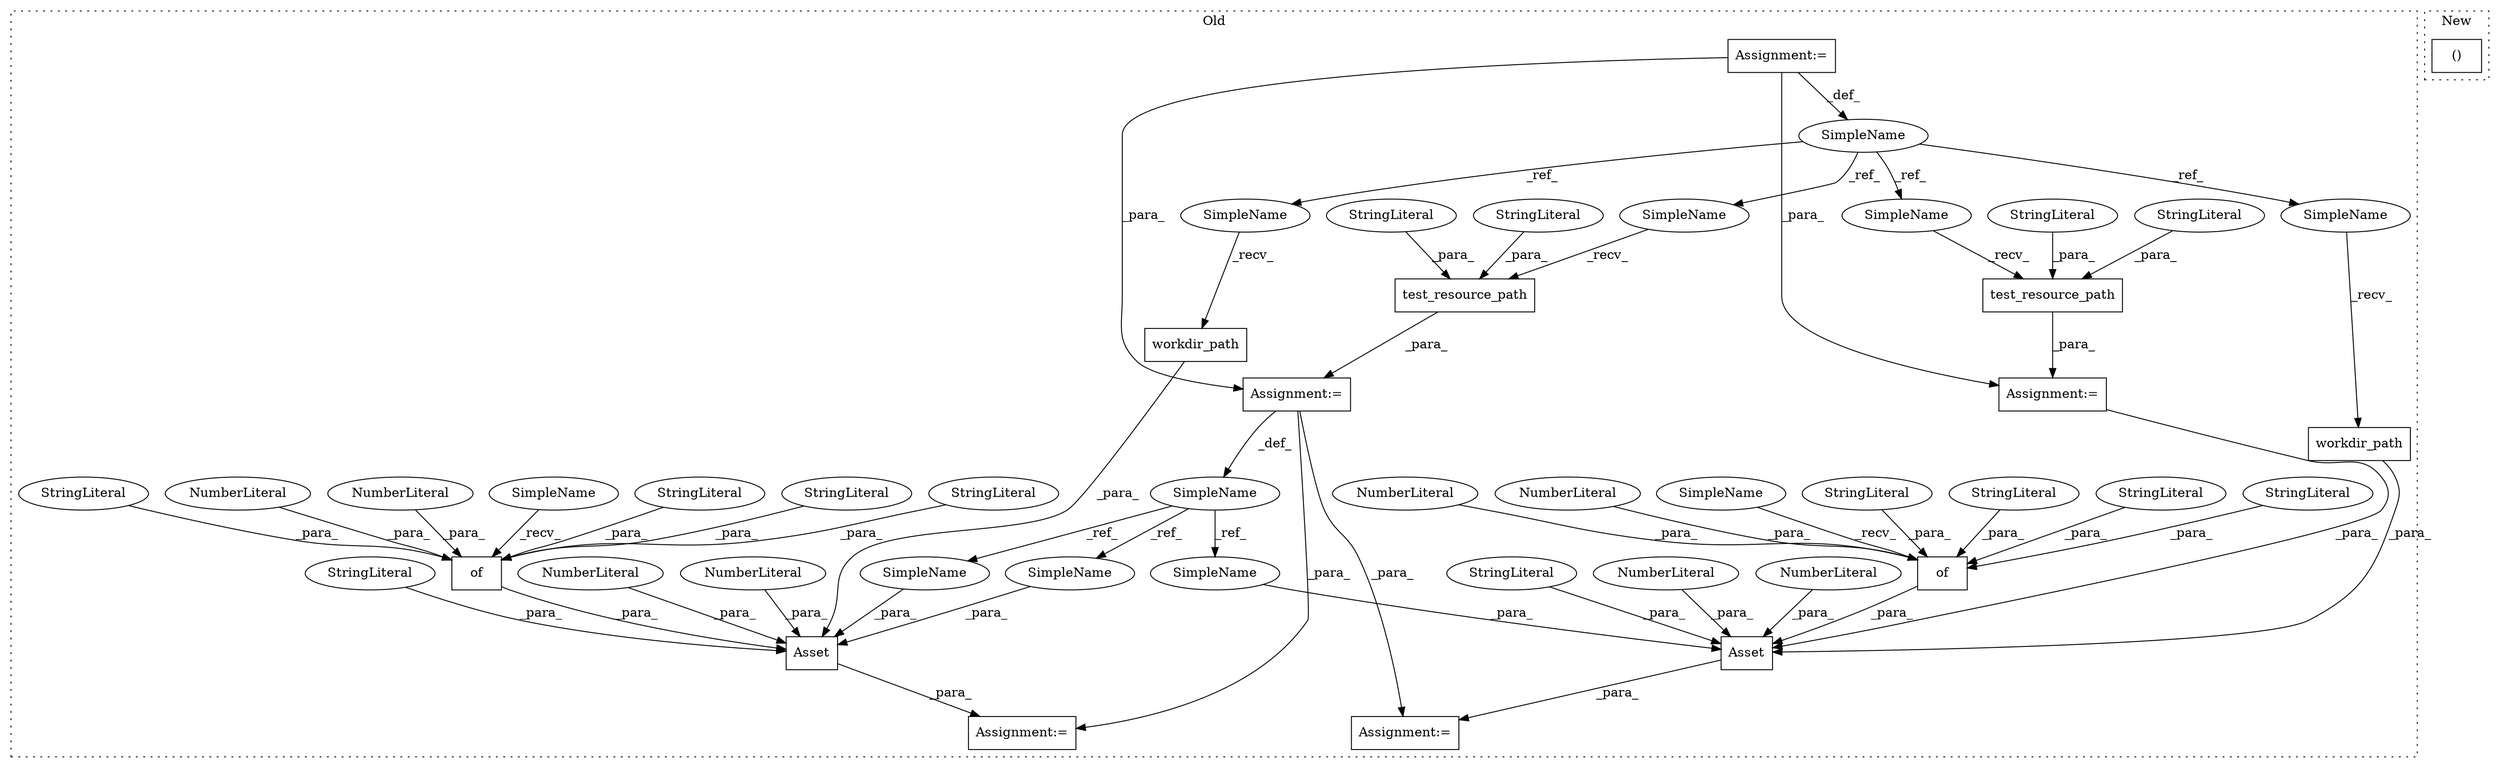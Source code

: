 digraph G {
subgraph cluster0 {
1 [label="workdir_path" a="32" s="7627" l="14" shape="box"];
3 [label="Asset" a="32" s="7599,7717" l="6,1" shape="box"];
4 [label="NumberLiteral" a="34" s="7612" l="1" shape="ellipse"];
5 [label="NumberLiteral" a="34" s="7614" l="1" shape="ellipse"];
6 [label="SimpleName" a="42" s="7275" l="8" shape="ellipse"];
7 [label="Asset" a="32" s="7459,7577" l="6,1" shape="box"];
8 [label="NumberLiteral" a="34" s="7472" l="1" shape="ellipse"];
9 [label="NumberLiteral" a="34" s="7474" l="1" shape="ellipse"];
10 [label="of" a="32" s="7524,7576" l="3,1" shape="box"];
11 [label="NumberLiteral" a="34" s="7535" l="3" shape="ellipse"];
12 [label="NumberLiteral" a="34" s="7548" l="3" shape="ellipse"];
13 [label="of" a="32" s="7664,7716" l="3,1" shape="box"];
14 [label="NumberLiteral" a="34" s="7675" l="3" shape="ellipse"];
15 [label="NumberLiteral" a="34" s="7688" l="3" shape="ellipse"];
16 [label="test_resource_path" a="32" s="7295,7357" l="19,1" shape="box"];
17 [label="SimpleName" a="42" s="7259" l="10" shape="ellipse"];
18 [label="test_resource_path" a="32" s="7384,7446" l="19,1" shape="box"];
19 [label="StringLiteral" a="45" s="7552" l="10" shape="ellipse"];
20 [label="Assignment:=" a="7" s="7283" l="1" shape="box"];
21 [label="StringLiteral" a="45" s="7314" l="5" shape="ellipse"];
22 [label="StringLiteral" a="45" s="7403" l="5" shape="ellipse"];
23 [label="StringLiteral" a="45" s="7527" l="7" shape="ellipse"];
24 [label="StringLiteral" a="45" s="7605" l="6" shape="ellipse"];
25 [label="StringLiteral" a="45" s="7320" l="37" shape="ellipse"];
26 [label="StringLiteral" a="45" s="7409" l="37" shape="ellipse"];
27 [label="StringLiteral" a="45" s="7465" l="6" shape="ellipse"];
28 [label="StringLiteral" a="45" s="7563" l="13" shape="ellipse"];
29 [label="StringLiteral" a="45" s="7679" l="8" shape="ellipse"];
30 [label="StringLiteral" a="45" s="7539" l="8" shape="ellipse"];
31 [label="StringLiteral" a="45" s="7667" l="7" shape="ellipse"];
32 [label="StringLiteral" a="45" s="7692" l="10" shape="ellipse"];
33 [label="StringLiteral" a="45" s="7703" l="13" shape="ellipse"];
34 [label="Assignment:=" a="7" s="7372" l="1" shape="box"];
35 [label="Assignment:=" a="7" s="7259" l="10" shape="box"];
36 [label="workdir_path" a="32" s="7487" l="14" shape="box"];
37 [label="Assignment:=" a="7" s="7598" l="1" shape="box"];
38 [label="Assignment:=" a="7" s="7458" l="1" shape="box"];
39 [label="SimpleName" a="42" s="7651" l="8" shape="ellipse"];
40 [label="SimpleName" a="42" s="7642" l="8" shape="ellipse"];
41 [label="SimpleName" a="42" s="7502" l="8" shape="ellipse"];
42 [label="SimpleName" a="42" s="7476" l="10" shape="ellipse"];
43 [label="SimpleName" a="42" s="7284" l="10" shape="ellipse"];
44 [label="SimpleName" a="42" s="7616" l="10" shape="ellipse"];
45 [label="SimpleName" a="42" s="7373" l="10" shape="ellipse"];
46 [label="SimpleName" a="42" s="7660" l="3" shape="ellipse"];
47 [label="SimpleName" a="42" s="7520" l="3" shape="ellipse"];
label = "Old";
style="dotted";
}
subgraph cluster1 {
2 [label="()" a="106" s="7514" l="74" shape="box"];
label = "New";
style="dotted";
}
1 -> 3 [label="_para_"];
3 -> 37 [label="_para_"];
4 -> 3 [label="_para_"];
5 -> 3 [label="_para_"];
6 -> 40 [label="_ref_"];
6 -> 41 [label="_ref_"];
6 -> 39 [label="_ref_"];
7 -> 38 [label="_para_"];
8 -> 7 [label="_para_"];
9 -> 7 [label="_para_"];
10 -> 7 [label="_para_"];
11 -> 10 [label="_para_"];
12 -> 10 [label="_para_"];
13 -> 3 [label="_para_"];
14 -> 13 [label="_para_"];
15 -> 13 [label="_para_"];
16 -> 20 [label="_para_"];
17 -> 45 [label="_ref_"];
17 -> 42 [label="_ref_"];
17 -> 44 [label="_ref_"];
17 -> 43 [label="_ref_"];
18 -> 34 [label="_para_"];
19 -> 10 [label="_para_"];
20 -> 38 [label="_para_"];
20 -> 37 [label="_para_"];
20 -> 6 [label="_def_"];
21 -> 16 [label="_para_"];
22 -> 18 [label="_para_"];
23 -> 10 [label="_para_"];
24 -> 3 [label="_para_"];
25 -> 16 [label="_para_"];
26 -> 18 [label="_para_"];
27 -> 7 [label="_para_"];
28 -> 10 [label="_para_"];
29 -> 13 [label="_para_"];
30 -> 10 [label="_para_"];
31 -> 13 [label="_para_"];
32 -> 13 [label="_para_"];
33 -> 13 [label="_para_"];
34 -> 7 [label="_para_"];
35 -> 20 [label="_para_"];
35 -> 17 [label="_def_"];
35 -> 34 [label="_para_"];
36 -> 7 [label="_para_"];
39 -> 3 [label="_para_"];
40 -> 3 [label="_para_"];
41 -> 7 [label="_para_"];
42 -> 36 [label="_recv_"];
43 -> 16 [label="_recv_"];
44 -> 1 [label="_recv_"];
45 -> 18 [label="_recv_"];
46 -> 13 [label="_recv_"];
47 -> 10 [label="_recv_"];
}